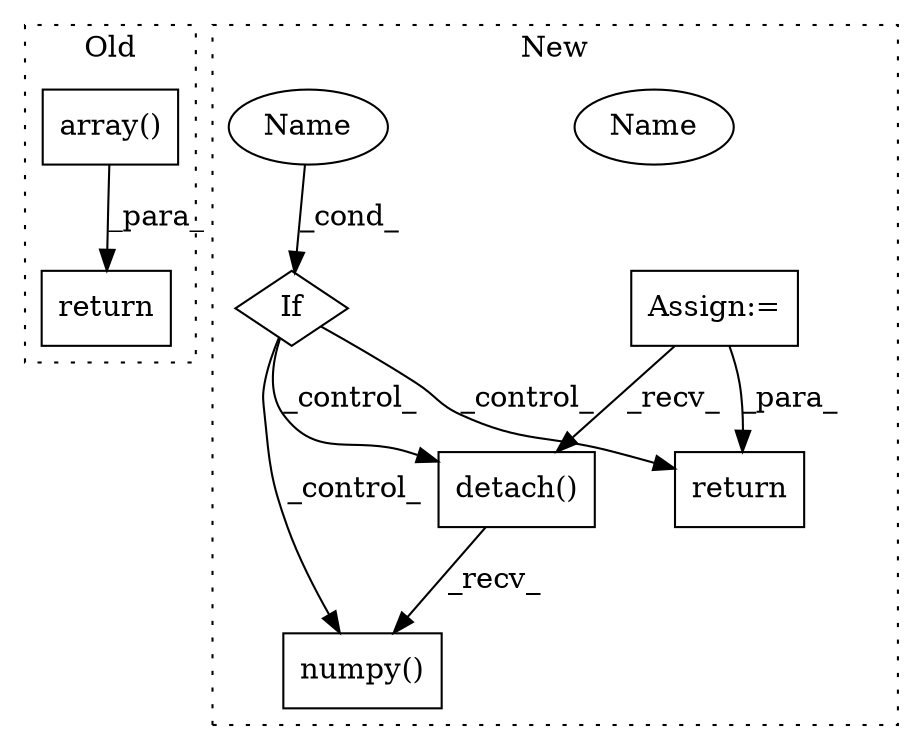 digraph G {
subgraph cluster0 {
1 [label="array()" a="75" s="516,539" l="9,1" shape="box"];
8 [label="return" a="93" s="509" l="7" shape="box"];
label = "Old";
style="dotted";
}
subgraph cluster1 {
2 [label="detach()" a="75" s="885" l="20" shape="box"];
3 [label="numpy()" a="75" s="885" l="28" shape="box"];
4 [label="If" a="96" s="845" l="3" shape="diamond"];
5 [label="Name" a="87" s="848" l="20" shape="ellipse"];
6 [label="Assign:=" a="68" s="780" l="3" shape="box"];
7 [label="return" a="93" s="932" l="7" shape="box"];
9 [label="Name" a="87" s="848" l="20" shape="ellipse"];
label = "New";
style="dotted";
}
1 -> 8 [label="_para_"];
2 -> 3 [label="_recv_"];
4 -> 7 [label="_control_"];
4 -> 2 [label="_control_"];
4 -> 3 [label="_control_"];
6 -> 2 [label="_recv_"];
6 -> 7 [label="_para_"];
9 -> 4 [label="_cond_"];
}